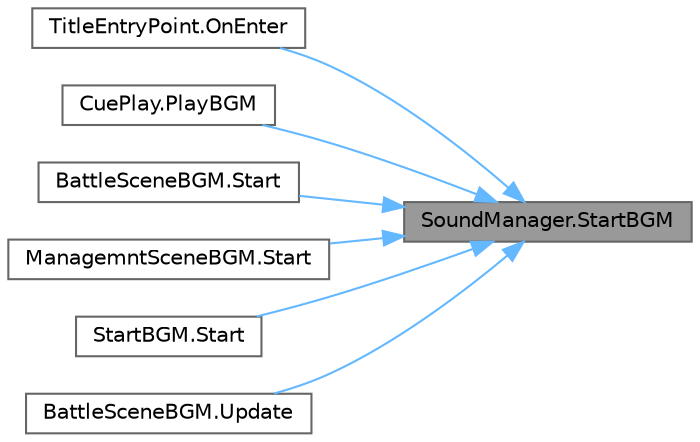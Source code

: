 digraph "SoundManager.StartBGM"
{
 // LATEX_PDF_SIZE
  bgcolor="transparent";
  edge [fontname=Helvetica,fontsize=10,labelfontname=Helvetica,labelfontsize=10];
  node [fontname=Helvetica,fontsize=10,shape=box,height=0.2,width=0.4];
  rankdir="RL";
  Node1 [id="Node000001",label="SoundManager.StartBGM",height=0.2,width=0.4,color="gray40", fillcolor="grey60", style="filled", fontcolor="black",tooltip="BGM再生"];
  Node1 -> Node2 [id="edge1_Node000001_Node000002",dir="back",color="steelblue1",style="solid",tooltip=" "];
  Node2 [id="Node000002",label="TitleEntryPoint.OnEnter",height=0.2,width=0.4,color="grey40", fillcolor="white", style="filled",URL="$class_title_entry_point.html#a48697121049b422caa388e81cb67e7d6",tooltip=" "];
  Node1 -> Node3 [id="edge2_Node000001_Node000003",dir="back",color="steelblue1",style="solid",tooltip=" "];
  Node3 [id="Node000003",label="CuePlay.PlayBGM",height=0.2,width=0.4,color="grey40", fillcolor="white", style="filled",URL="$class_cue_play.html#a61c072fbe89e325d56fc58d5a75411e4",tooltip=" "];
  Node1 -> Node4 [id="edge3_Node000001_Node000004",dir="back",color="steelblue1",style="solid",tooltip=" "];
  Node4 [id="Node000004",label="BattleSceneBGM.Start",height=0.2,width=0.4,color="grey40", fillcolor="white", style="filled",URL="$class_battle_scene_b_g_m.html#ae398b35b5aa6d46d0f18c056f1ed4a9e",tooltip=" "];
  Node1 -> Node5 [id="edge4_Node000001_Node000005",dir="back",color="steelblue1",style="solid",tooltip=" "];
  Node5 [id="Node000005",label="ManagemntSceneBGM.Start",height=0.2,width=0.4,color="grey40", fillcolor="white", style="filled",URL="$class_managemnt_scene_b_g_m.html#a475b22bd5c32f82b95c87fd623b7610e",tooltip=" "];
  Node1 -> Node6 [id="edge5_Node000001_Node000006",dir="back",color="steelblue1",style="solid",tooltip=" "];
  Node6 [id="Node000006",label="StartBGM.Start",height=0.2,width=0.4,color="grey40", fillcolor="white", style="filled",URL="$class_start_b_g_m.html#a88600c1959bd1f4edb15c365b40bda1b",tooltip=" "];
  Node1 -> Node7 [id="edge6_Node000001_Node000007",dir="back",color="steelblue1",style="solid",tooltip=" "];
  Node7 [id="Node000007",label="BattleSceneBGM.Update",height=0.2,width=0.4,color="grey40", fillcolor="white", style="filled",URL="$class_battle_scene_b_g_m.html#a02380f475e2f7b01375cfc4477856433",tooltip=" "];
}
